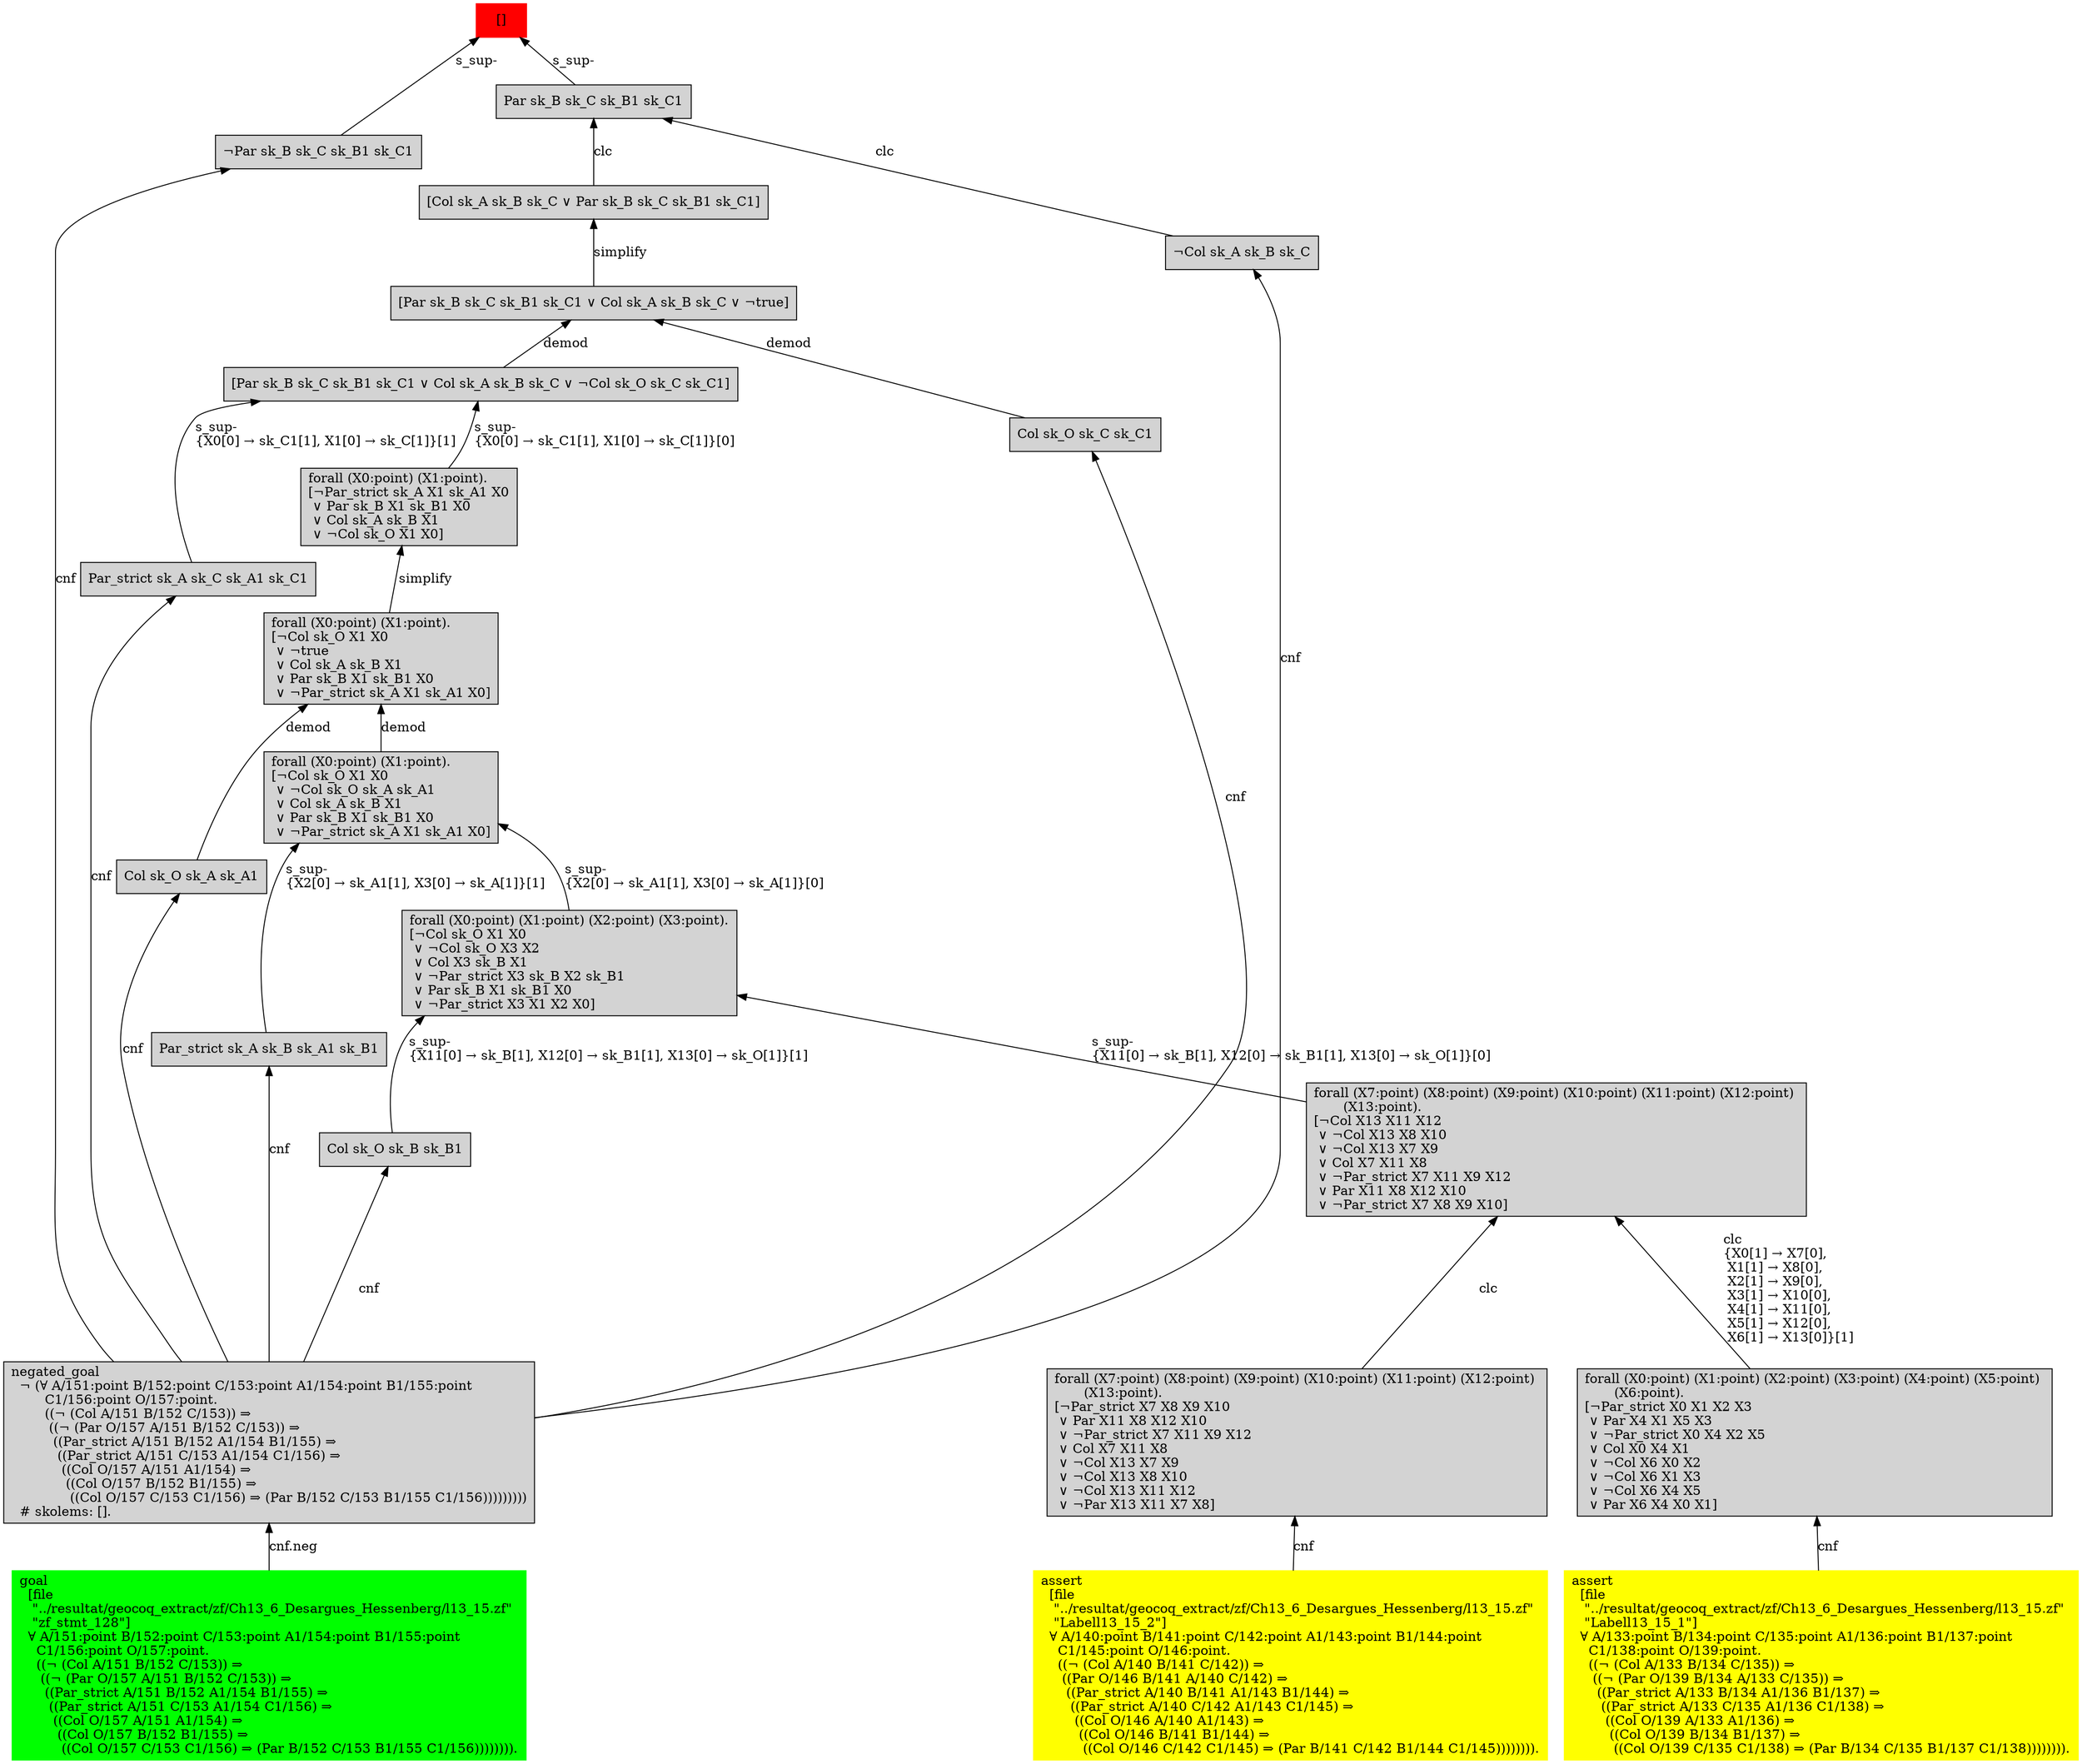 digraph "unsat_graph" {
  vertex_0 [color=red, label="[]", shape=box, style=filled];
  vertex_0 -> vertex_1 [label="s_sup-\l", dir="back"];
  vertex_1 [shape=box, label="¬Par sk_B sk_C sk_B1 sk_C1\l", style=filled];
  vertex_1 -> vertex_2 [label="cnf", dir="back"];
  vertex_2 [shape=box, label="negated_goal\l  ¬ (∀ A/151:point B/152:point C/153:point A1/154:point B1/155:point \l        C1/156:point O/157:point.\l        ((¬ (Col A/151 B/152 C/153)) ⇒\l         ((¬ (Par O/157 A/151 B/152 C/153)) ⇒\l          ((Par_strict A/151 B/152 A1/154 B1/155) ⇒\l           ((Par_strict A/151 C/153 A1/154 C1/156) ⇒\l            ((Col O/157 A/151 A1/154) ⇒\l             ((Col O/157 B/152 B1/155) ⇒\l              ((Col O/157 C/153 C1/156) ⇒ (Par B/152 C/153 B1/155 C1/156)))))))))\l  # skolems: [].\l", style=filled];
  vertex_2 -> vertex_3 [label="cnf.neg", dir="back"];
  vertex_3 [color=green, shape=box, label="goal\l  [file\l   \"../resultat/geocoq_extract/zf/Ch13_6_Desargues_Hessenberg/l13_15.zf\" \l   \"zf_stmt_128\"]\l  ∀ A/151:point B/152:point C/153:point A1/154:point B1/155:point \l    C1/156:point O/157:point.\l    ((¬ (Col A/151 B/152 C/153)) ⇒\l     ((¬ (Par O/157 A/151 B/152 C/153)) ⇒\l      ((Par_strict A/151 B/152 A1/154 B1/155) ⇒\l       ((Par_strict A/151 C/153 A1/154 C1/156) ⇒\l        ((Col O/157 A/151 A1/154) ⇒\l         ((Col O/157 B/152 B1/155) ⇒\l          ((Col O/157 C/153 C1/156) ⇒ (Par B/152 C/153 B1/155 C1/156)))))))).\l", style=filled];
  vertex_0 -> vertex_4 [label="s_sup-\l", dir="back"];
  vertex_4 [shape=box, label="Par sk_B sk_C sk_B1 sk_C1\l", style=filled];
  vertex_4 -> vertex_5 [label="clc", dir="back"];
  vertex_5 [shape=box, label="¬Col sk_A sk_B sk_C\l", style=filled];
  vertex_5 -> vertex_2 [label="cnf", dir="back"];
  vertex_4 -> vertex_6 [label="clc", dir="back"];
  vertex_6 [shape=box, label="[Col sk_A sk_B sk_C ∨ Par sk_B sk_C sk_B1 sk_C1]\l", style=filled];
  vertex_6 -> vertex_7 [label="simplify", dir="back"];
  vertex_7 [shape=box, label="[Par sk_B sk_C sk_B1 sk_C1 ∨ Col sk_A sk_B sk_C ∨ ¬true]\l", style=filled];
  vertex_7 -> vertex_8 [label="demod", dir="back"];
  vertex_8 [shape=box, label="Col sk_O sk_C sk_C1\l", style=filled];
  vertex_8 -> vertex_2 [label="cnf", dir="back"];
  vertex_7 -> vertex_9 [label="demod", dir="back"];
  vertex_9 [shape=box, label="[Par sk_B sk_C sk_B1 sk_C1 ∨ Col sk_A sk_B sk_C ∨ ¬Col sk_O sk_C sk_C1]\l", style=filled];
  vertex_9 -> vertex_10 [label="s_sup-\l\{X0[0] → sk_C1[1], X1[0] → sk_C[1]\}[0]\l", dir="back"];
  vertex_10 [shape=box, label="forall (X0:point) (X1:point).\l[¬Par_strict sk_A X1 sk_A1 X0\l ∨ Par sk_B X1 sk_B1 X0\l ∨ Col sk_A sk_B X1\l ∨ ¬Col sk_O X1 X0]\l", style=filled];
  vertex_10 -> vertex_11 [label="simplify", dir="back"];
  vertex_11 [shape=box, label="forall (X0:point) (X1:point).\l[¬Col sk_O X1 X0\l ∨ ¬true\l ∨ Col sk_A sk_B X1\l ∨ Par sk_B X1 sk_B1 X0\l ∨ ¬Par_strict sk_A X1 sk_A1 X0]\l", style=filled];
  vertex_11 -> vertex_12 [label="demod", dir="back"];
  vertex_12 [shape=box, label="Col sk_O sk_A sk_A1\l", style=filled];
  vertex_12 -> vertex_2 [label="cnf", dir="back"];
  vertex_11 -> vertex_13 [label="demod", dir="back"];
  vertex_13 [shape=box, label="forall (X0:point) (X1:point).\l[¬Col sk_O X1 X0\l ∨ ¬Col sk_O sk_A sk_A1\l ∨ Col sk_A sk_B X1\l ∨ Par sk_B X1 sk_B1 X0\l ∨ ¬Par_strict sk_A X1 sk_A1 X0]\l", style=filled];
  vertex_13 -> vertex_14 [label="s_sup-\l\{X2[0] → sk_A1[1], X3[0] → sk_A[1]\}[0]\l", dir="back"];
  vertex_14 [shape=box, label="forall (X0:point) (X1:point) (X2:point) (X3:point).\l[¬Col sk_O X1 X0\l ∨ ¬Col sk_O X3 X2\l ∨ Col X3 sk_B X1\l ∨ ¬Par_strict X3 sk_B X2 sk_B1\l ∨ Par sk_B X1 sk_B1 X0\l ∨ ¬Par_strict X3 X1 X2 X0]\l", style=filled];
  vertex_14 -> vertex_15 [label="s_sup-\l\{X11[0] → sk_B[1], X12[0] → sk_B1[1], X13[0] → sk_O[1]\}[0]\l", dir="back"];
  vertex_15 [shape=box, label="forall (X7:point) (X8:point) (X9:point) (X10:point) (X11:point) (X12:point) \l       (X13:point).\l[¬Col X13 X11 X12\l ∨ ¬Col X13 X8 X10\l ∨ ¬Col X13 X7 X9\l ∨ Col X7 X11 X8\l ∨ ¬Par_strict X7 X11 X9 X12\l ∨ Par X11 X8 X12 X10\l ∨ ¬Par_strict X7 X8 X9 X10]\l", style=filled];
  vertex_15 -> vertex_16 [label="clc\l\{X0[1] → X7[0], \l X1[1] → X8[0], \l X2[1] → X9[0], \l X3[1] → X10[0], \l X4[1] → X11[0], \l X5[1] → X12[0], \l X6[1] → X13[0]\}[1]\l", dir="back"];
  vertex_16 [shape=box, label="forall (X0:point) (X1:point) (X2:point) (X3:point) (X4:point) (X5:point) \l       (X6:point).\l[¬Par_strict X0 X1 X2 X3\l ∨ Par X4 X1 X5 X3\l ∨ ¬Par_strict X0 X4 X2 X5\l ∨ Col X0 X4 X1\l ∨ ¬Col X6 X0 X2\l ∨ ¬Col X6 X1 X3\l ∨ ¬Col X6 X4 X5\l ∨ Par X6 X4 X0 X1]\l", style=filled];
  vertex_16 -> vertex_17 [label="cnf", dir="back"];
  vertex_17 [color=yellow, shape=box, label="assert\l  [file\l   \"../resultat/geocoq_extract/zf/Ch13_6_Desargues_Hessenberg/l13_15.zf\" \l   \"Labell13_15_1\"]\l  ∀ A/133:point B/134:point C/135:point A1/136:point B1/137:point \l    C1/138:point O/139:point.\l    ((¬ (Col A/133 B/134 C/135)) ⇒\l     ((¬ (Par O/139 B/134 A/133 C/135)) ⇒\l      ((Par_strict A/133 B/134 A1/136 B1/137) ⇒\l       ((Par_strict A/133 C/135 A1/136 C1/138) ⇒\l        ((Col O/139 A/133 A1/136) ⇒\l         ((Col O/139 B/134 B1/137) ⇒\l          ((Col O/139 C/135 C1/138) ⇒ (Par B/134 C/135 B1/137 C1/138)))))))).\l", style=filled];
  vertex_15 -> vertex_18 [label="clc", dir="back"];
  vertex_18 [shape=box, label="forall (X7:point) (X8:point) (X9:point) (X10:point) (X11:point) (X12:point) \l       (X13:point).\l[¬Par_strict X7 X8 X9 X10\l ∨ Par X11 X8 X12 X10\l ∨ ¬Par_strict X7 X11 X9 X12\l ∨ Col X7 X11 X8\l ∨ ¬Col X13 X7 X9\l ∨ ¬Col X13 X8 X10\l ∨ ¬Col X13 X11 X12\l ∨ ¬Par X13 X11 X7 X8]\l", style=filled];
  vertex_18 -> vertex_19 [label="cnf", dir="back"];
  vertex_19 [color=yellow, shape=box, label="assert\l  [file\l   \"../resultat/geocoq_extract/zf/Ch13_6_Desargues_Hessenberg/l13_15.zf\" \l   \"Labell13_15_2\"]\l  ∀ A/140:point B/141:point C/142:point A1/143:point B1/144:point \l    C1/145:point O/146:point.\l    ((¬ (Col A/140 B/141 C/142)) ⇒\l     ((Par O/146 B/141 A/140 C/142) ⇒\l      ((Par_strict A/140 B/141 A1/143 B1/144) ⇒\l       ((Par_strict A/140 C/142 A1/143 C1/145) ⇒\l        ((Col O/146 A/140 A1/143) ⇒\l         ((Col O/146 B/141 B1/144) ⇒\l          ((Col O/146 C/142 C1/145) ⇒ (Par B/141 C/142 B1/144 C1/145)))))))).\l", style=filled];
  vertex_14 -> vertex_20 [label="s_sup-\l\{X11[0] → sk_B[1], X12[0] → sk_B1[1], X13[0] → sk_O[1]\}[1]\l", dir="back"];
  vertex_20 [shape=box, label="Col sk_O sk_B sk_B1\l", style=filled];
  vertex_20 -> vertex_2 [label="cnf", dir="back"];
  vertex_13 -> vertex_21 [label="s_sup-\l\{X2[0] → sk_A1[1], X3[0] → sk_A[1]\}[1]\l", dir="back"];
  vertex_21 [shape=box, label="Par_strict sk_A sk_B sk_A1 sk_B1\l", style=filled];
  vertex_21 -> vertex_2 [label="cnf", dir="back"];
  vertex_9 -> vertex_22 [label="s_sup-\l\{X0[0] → sk_C1[1], X1[0] → sk_C[1]\}[1]\l", dir="back"];
  vertex_22 [shape=box, label="Par_strict sk_A sk_C sk_A1 sk_C1\l", style=filled];
  vertex_22 -> vertex_2 [label="cnf", dir="back"];
  }


